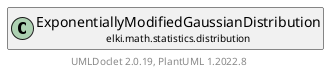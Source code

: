 @startuml
    remove .*\.(Instance|Par|Parameterizer|Factory)$
    set namespaceSeparator none
    hide empty fields
    hide empty methods

    class "<size:14>ExponentiallyModifiedGaussianDistribution.Par\n<size:10>elki.math.statistics.distribution" as elki.math.statistics.distribution.ExponentiallyModifiedGaussianDistribution.Par [[ExponentiallyModifiedGaussianDistribution.Par.html]] {
        {static} +RATE_ID: OptionID
        ~mean: double
        ~stddev: double
        ~lambda: double
        +configure(Parameterization): void
        +make(): ExponentiallyModifiedGaussianDistribution
    }

    interface "<size:14>Distribution.Parameterizer\n<size:10>elki.math.statistics.distribution" as elki.math.statistics.distribution.Distribution.Parameterizer [[Distribution.Parameterizer.html]]
    class "<size:14>ExponentiallyModifiedGaussianDistribution\n<size:10>elki.math.statistics.distribution" as elki.math.statistics.distribution.ExponentiallyModifiedGaussianDistribution [[ExponentiallyModifiedGaussianDistribution.html]]

    elki.math.statistics.distribution.Distribution.Parameterizer <|.. elki.math.statistics.distribution.ExponentiallyModifiedGaussianDistribution.Par
    elki.math.statistics.distribution.ExponentiallyModifiedGaussianDistribution +-- elki.math.statistics.distribution.ExponentiallyModifiedGaussianDistribution.Par

    center footer UMLDoclet 2.0.19, PlantUML 1.2022.8
@enduml
